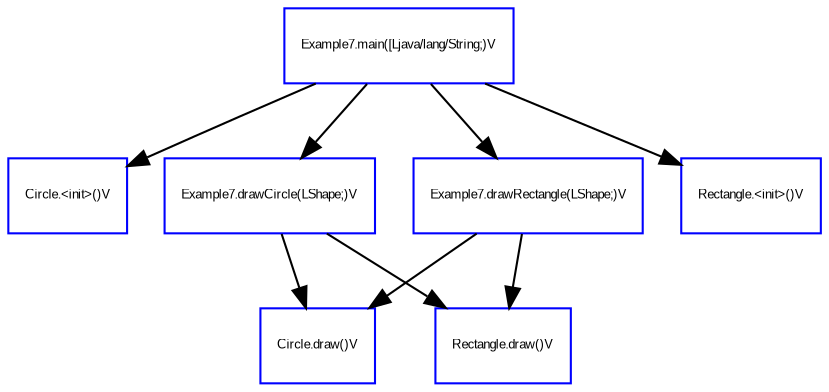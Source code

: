 digraph "DirectedGraph" {
graph [concentrate = true];center=true;fontsize=6;node [ color=blue,shape="box"fontsize=6,fontcolor=black,fontname=Arial];edge [ color=black,fontsize=6,fontcolor=black,fontname=Arial]; 
   "Example7.main([Ljava/lang/String;)V" [ label="Example7.main([Ljava/lang/String;)V"]
   "Circle.<init>()V" [ label="Circle.<init>()V"]
   "Example7.drawCircle(LShape;)V" [ label="Example7.drawCircle(LShape;)V"]
   "Rectangle.<init>()V" [ label="Rectangle.<init>()V"]
   "Example7.drawRectangle(LShape;)V" [ label="Example7.drawRectangle(LShape;)V"]
   "Circle.draw()V" [ label="Circle.draw()V"]
   "Rectangle.draw()V" [ label="Rectangle.draw()V"]
 "Example7.main([Ljava/lang/String;)V" -> "Circle.<init>()V" 
 "Example7.main([Ljava/lang/String;)V" -> "Example7.drawCircle(LShape;)V" 
 "Example7.main([Ljava/lang/String;)V" -> "Rectangle.<init>()V" 
 "Example7.main([Ljava/lang/String;)V" -> "Example7.drawRectangle(LShape;)V" 
 "Example7.drawCircle(LShape;)V" -> "Circle.draw()V" 
 "Example7.drawCircle(LShape;)V" -> "Rectangle.draw()V" 
 "Example7.drawRectangle(LShape;)V" -> "Circle.draw()V" 
 "Example7.drawRectangle(LShape;)V" -> "Rectangle.draw()V" 

}